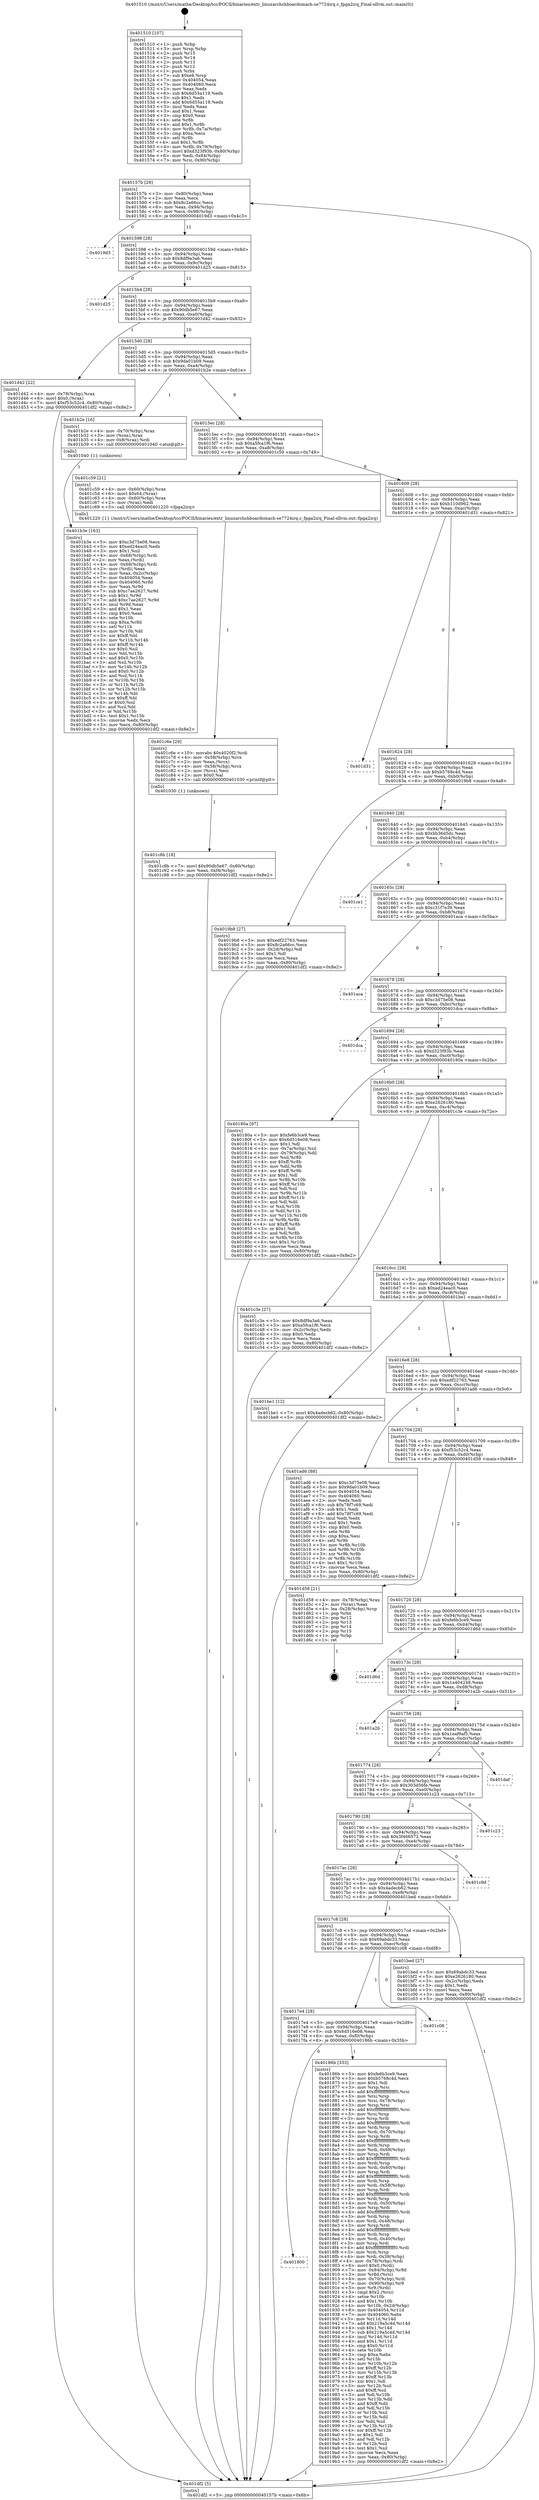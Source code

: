 digraph "0x401510" {
  label = "0x401510 (/mnt/c/Users/mathe/Desktop/tcc/POCII/binaries/extr_linuxarchshboardsmach-se7724irq.c_fpga2irq_Final-ollvm.out::main(0))"
  labelloc = "t"
  node[shape=record]

  Entry [label="",width=0.3,height=0.3,shape=circle,fillcolor=black,style=filled]
  "0x40157b" [label="{
     0x40157b [29]\l
     | [instrs]\l
     &nbsp;&nbsp;0x40157b \<+3\>: mov -0x80(%rbp),%eax\l
     &nbsp;&nbsp;0x40157e \<+2\>: mov %eax,%ecx\l
     &nbsp;&nbsp;0x401580 \<+6\>: sub $0x8c2a66cc,%ecx\l
     &nbsp;&nbsp;0x401586 \<+6\>: mov %eax,-0x94(%rbp)\l
     &nbsp;&nbsp;0x40158c \<+6\>: mov %ecx,-0x98(%rbp)\l
     &nbsp;&nbsp;0x401592 \<+6\>: je 00000000004019d3 \<main+0x4c3\>\l
  }"]
  "0x4019d3" [label="{
     0x4019d3\l
  }", style=dashed]
  "0x401598" [label="{
     0x401598 [28]\l
     | [instrs]\l
     &nbsp;&nbsp;0x401598 \<+5\>: jmp 000000000040159d \<main+0x8d\>\l
     &nbsp;&nbsp;0x40159d \<+6\>: mov -0x94(%rbp),%eax\l
     &nbsp;&nbsp;0x4015a3 \<+5\>: sub $0x8df9a3a6,%eax\l
     &nbsp;&nbsp;0x4015a8 \<+6\>: mov %eax,-0x9c(%rbp)\l
     &nbsp;&nbsp;0x4015ae \<+6\>: je 0000000000401d25 \<main+0x815\>\l
  }"]
  Exit [label="",width=0.3,height=0.3,shape=circle,fillcolor=black,style=filled,peripheries=2]
  "0x401d25" [label="{
     0x401d25\l
  }", style=dashed]
  "0x4015b4" [label="{
     0x4015b4 [28]\l
     | [instrs]\l
     &nbsp;&nbsp;0x4015b4 \<+5\>: jmp 00000000004015b9 \<main+0xa9\>\l
     &nbsp;&nbsp;0x4015b9 \<+6\>: mov -0x94(%rbp),%eax\l
     &nbsp;&nbsp;0x4015bf \<+5\>: sub $0x90db5e67,%eax\l
     &nbsp;&nbsp;0x4015c4 \<+6\>: mov %eax,-0xa0(%rbp)\l
     &nbsp;&nbsp;0x4015ca \<+6\>: je 0000000000401d42 \<main+0x832\>\l
  }"]
  "0x401c8b" [label="{
     0x401c8b [18]\l
     | [instrs]\l
     &nbsp;&nbsp;0x401c8b \<+7\>: movl $0x90db5e67,-0x80(%rbp)\l
     &nbsp;&nbsp;0x401c92 \<+6\>: mov %eax,-0xf4(%rbp)\l
     &nbsp;&nbsp;0x401c98 \<+5\>: jmp 0000000000401df2 \<main+0x8e2\>\l
  }"]
  "0x401d42" [label="{
     0x401d42 [22]\l
     | [instrs]\l
     &nbsp;&nbsp;0x401d42 \<+4\>: mov -0x78(%rbp),%rax\l
     &nbsp;&nbsp;0x401d46 \<+6\>: movl $0x0,(%rax)\l
     &nbsp;&nbsp;0x401d4c \<+7\>: movl $0xf53c52c4,-0x80(%rbp)\l
     &nbsp;&nbsp;0x401d53 \<+5\>: jmp 0000000000401df2 \<main+0x8e2\>\l
  }"]
  "0x4015d0" [label="{
     0x4015d0 [28]\l
     | [instrs]\l
     &nbsp;&nbsp;0x4015d0 \<+5\>: jmp 00000000004015d5 \<main+0xc5\>\l
     &nbsp;&nbsp;0x4015d5 \<+6\>: mov -0x94(%rbp),%eax\l
     &nbsp;&nbsp;0x4015db \<+5\>: sub $0x9da01b09,%eax\l
     &nbsp;&nbsp;0x4015e0 \<+6\>: mov %eax,-0xa4(%rbp)\l
     &nbsp;&nbsp;0x4015e6 \<+6\>: je 0000000000401b2e \<main+0x61e\>\l
  }"]
  "0x401c6e" [label="{
     0x401c6e [29]\l
     | [instrs]\l
     &nbsp;&nbsp;0x401c6e \<+10\>: movabs $0x4020f2,%rdi\l
     &nbsp;&nbsp;0x401c78 \<+4\>: mov -0x58(%rbp),%rcx\l
     &nbsp;&nbsp;0x401c7c \<+2\>: mov %eax,(%rcx)\l
     &nbsp;&nbsp;0x401c7e \<+4\>: mov -0x58(%rbp),%rcx\l
     &nbsp;&nbsp;0x401c82 \<+2\>: mov (%rcx),%esi\l
     &nbsp;&nbsp;0x401c84 \<+2\>: mov $0x0,%al\l
     &nbsp;&nbsp;0x401c86 \<+5\>: call 0000000000401030 \<printf@plt\>\l
     | [calls]\l
     &nbsp;&nbsp;0x401030 \{1\} (unknown)\l
  }"]
  "0x401b2e" [label="{
     0x401b2e [16]\l
     | [instrs]\l
     &nbsp;&nbsp;0x401b2e \<+4\>: mov -0x70(%rbp),%rax\l
     &nbsp;&nbsp;0x401b32 \<+3\>: mov (%rax),%rax\l
     &nbsp;&nbsp;0x401b35 \<+4\>: mov 0x8(%rax),%rdi\l
     &nbsp;&nbsp;0x401b39 \<+5\>: call 0000000000401040 \<atoi@plt\>\l
     | [calls]\l
     &nbsp;&nbsp;0x401040 \{1\} (unknown)\l
  }"]
  "0x4015ec" [label="{
     0x4015ec [28]\l
     | [instrs]\l
     &nbsp;&nbsp;0x4015ec \<+5\>: jmp 00000000004015f1 \<main+0xe1\>\l
     &nbsp;&nbsp;0x4015f1 \<+6\>: mov -0x94(%rbp),%eax\l
     &nbsp;&nbsp;0x4015f7 \<+5\>: sub $0xa5fca1f6,%eax\l
     &nbsp;&nbsp;0x4015fc \<+6\>: mov %eax,-0xa8(%rbp)\l
     &nbsp;&nbsp;0x401602 \<+6\>: je 0000000000401c59 \<main+0x749\>\l
  }"]
  "0x401b3e" [label="{
     0x401b3e [163]\l
     | [instrs]\l
     &nbsp;&nbsp;0x401b3e \<+5\>: mov $0xc3d75e08,%ecx\l
     &nbsp;&nbsp;0x401b43 \<+5\>: mov $0xed24eac0,%edx\l
     &nbsp;&nbsp;0x401b48 \<+3\>: mov $0x1,%sil\l
     &nbsp;&nbsp;0x401b4b \<+4\>: mov -0x68(%rbp),%rdi\l
     &nbsp;&nbsp;0x401b4f \<+2\>: mov %eax,(%rdi)\l
     &nbsp;&nbsp;0x401b51 \<+4\>: mov -0x68(%rbp),%rdi\l
     &nbsp;&nbsp;0x401b55 \<+2\>: mov (%rdi),%eax\l
     &nbsp;&nbsp;0x401b57 \<+3\>: mov %eax,-0x2c(%rbp)\l
     &nbsp;&nbsp;0x401b5a \<+7\>: mov 0x404054,%eax\l
     &nbsp;&nbsp;0x401b61 \<+8\>: mov 0x404060,%r8d\l
     &nbsp;&nbsp;0x401b69 \<+3\>: mov %eax,%r9d\l
     &nbsp;&nbsp;0x401b6c \<+7\>: sub $0xc7ae2627,%r9d\l
     &nbsp;&nbsp;0x401b73 \<+4\>: sub $0x1,%r9d\l
     &nbsp;&nbsp;0x401b77 \<+7\>: add $0xc7ae2627,%r9d\l
     &nbsp;&nbsp;0x401b7e \<+4\>: imul %r9d,%eax\l
     &nbsp;&nbsp;0x401b82 \<+3\>: and $0x1,%eax\l
     &nbsp;&nbsp;0x401b85 \<+3\>: cmp $0x0,%eax\l
     &nbsp;&nbsp;0x401b88 \<+4\>: sete %r10b\l
     &nbsp;&nbsp;0x401b8c \<+4\>: cmp $0xa,%r8d\l
     &nbsp;&nbsp;0x401b90 \<+4\>: setl %r11b\l
     &nbsp;&nbsp;0x401b94 \<+3\>: mov %r10b,%bl\l
     &nbsp;&nbsp;0x401b97 \<+3\>: xor $0xff,%bl\l
     &nbsp;&nbsp;0x401b9a \<+3\>: mov %r11b,%r14b\l
     &nbsp;&nbsp;0x401b9d \<+4\>: xor $0xff,%r14b\l
     &nbsp;&nbsp;0x401ba1 \<+4\>: xor $0x0,%sil\l
     &nbsp;&nbsp;0x401ba5 \<+3\>: mov %bl,%r15b\l
     &nbsp;&nbsp;0x401ba8 \<+4\>: and $0x0,%r15b\l
     &nbsp;&nbsp;0x401bac \<+3\>: and %sil,%r10b\l
     &nbsp;&nbsp;0x401baf \<+3\>: mov %r14b,%r12b\l
     &nbsp;&nbsp;0x401bb2 \<+4\>: and $0x0,%r12b\l
     &nbsp;&nbsp;0x401bb6 \<+3\>: and %sil,%r11b\l
     &nbsp;&nbsp;0x401bb9 \<+3\>: or %r10b,%r15b\l
     &nbsp;&nbsp;0x401bbc \<+3\>: or %r11b,%r12b\l
     &nbsp;&nbsp;0x401bbf \<+3\>: xor %r12b,%r15b\l
     &nbsp;&nbsp;0x401bc2 \<+3\>: or %r14b,%bl\l
     &nbsp;&nbsp;0x401bc5 \<+3\>: xor $0xff,%bl\l
     &nbsp;&nbsp;0x401bc8 \<+4\>: or $0x0,%sil\l
     &nbsp;&nbsp;0x401bcc \<+3\>: and %sil,%bl\l
     &nbsp;&nbsp;0x401bcf \<+3\>: or %bl,%r15b\l
     &nbsp;&nbsp;0x401bd2 \<+4\>: test $0x1,%r15b\l
     &nbsp;&nbsp;0x401bd6 \<+3\>: cmovne %edx,%ecx\l
     &nbsp;&nbsp;0x401bd9 \<+3\>: mov %ecx,-0x80(%rbp)\l
     &nbsp;&nbsp;0x401bdc \<+5\>: jmp 0000000000401df2 \<main+0x8e2\>\l
  }"]
  "0x401c59" [label="{
     0x401c59 [21]\l
     | [instrs]\l
     &nbsp;&nbsp;0x401c59 \<+4\>: mov -0x60(%rbp),%rax\l
     &nbsp;&nbsp;0x401c5d \<+6\>: movl $0x64,(%rax)\l
     &nbsp;&nbsp;0x401c63 \<+4\>: mov -0x60(%rbp),%rax\l
     &nbsp;&nbsp;0x401c67 \<+2\>: mov (%rax),%edi\l
     &nbsp;&nbsp;0x401c69 \<+5\>: call 0000000000401220 \<fpga2irq\>\l
     | [calls]\l
     &nbsp;&nbsp;0x401220 \{1\} (/mnt/c/Users/mathe/Desktop/tcc/POCII/binaries/extr_linuxarchshboardsmach-se7724irq.c_fpga2irq_Final-ollvm.out::fpga2irq)\l
  }"]
  "0x401608" [label="{
     0x401608 [28]\l
     | [instrs]\l
     &nbsp;&nbsp;0x401608 \<+5\>: jmp 000000000040160d \<main+0xfd\>\l
     &nbsp;&nbsp;0x40160d \<+6\>: mov -0x94(%rbp),%eax\l
     &nbsp;&nbsp;0x401613 \<+5\>: sub $0xb110d962,%eax\l
     &nbsp;&nbsp;0x401618 \<+6\>: mov %eax,-0xac(%rbp)\l
     &nbsp;&nbsp;0x40161e \<+6\>: je 0000000000401d31 \<main+0x821\>\l
  }"]
  "0x401800" [label="{
     0x401800\l
  }", style=dashed]
  "0x401d31" [label="{
     0x401d31\l
  }", style=dashed]
  "0x401624" [label="{
     0x401624 [28]\l
     | [instrs]\l
     &nbsp;&nbsp;0x401624 \<+5\>: jmp 0000000000401629 \<main+0x119\>\l
     &nbsp;&nbsp;0x401629 \<+6\>: mov -0x94(%rbp),%eax\l
     &nbsp;&nbsp;0x40162f \<+5\>: sub $0xb5768c4d,%eax\l
     &nbsp;&nbsp;0x401634 \<+6\>: mov %eax,-0xb0(%rbp)\l
     &nbsp;&nbsp;0x40163a \<+6\>: je 00000000004019b8 \<main+0x4a8\>\l
  }"]
  "0x40186b" [label="{
     0x40186b [333]\l
     | [instrs]\l
     &nbsp;&nbsp;0x40186b \<+5\>: mov $0xfe6b3ce9,%eax\l
     &nbsp;&nbsp;0x401870 \<+5\>: mov $0xb5768c4d,%ecx\l
     &nbsp;&nbsp;0x401875 \<+2\>: mov $0x1,%dl\l
     &nbsp;&nbsp;0x401877 \<+3\>: mov %rsp,%rsi\l
     &nbsp;&nbsp;0x40187a \<+4\>: add $0xfffffffffffffff0,%rsi\l
     &nbsp;&nbsp;0x40187e \<+3\>: mov %rsi,%rsp\l
     &nbsp;&nbsp;0x401881 \<+4\>: mov %rsi,-0x78(%rbp)\l
     &nbsp;&nbsp;0x401885 \<+3\>: mov %rsp,%rsi\l
     &nbsp;&nbsp;0x401888 \<+4\>: add $0xfffffffffffffff0,%rsi\l
     &nbsp;&nbsp;0x40188c \<+3\>: mov %rsi,%rsp\l
     &nbsp;&nbsp;0x40188f \<+3\>: mov %rsp,%rdi\l
     &nbsp;&nbsp;0x401892 \<+4\>: add $0xfffffffffffffff0,%rdi\l
     &nbsp;&nbsp;0x401896 \<+3\>: mov %rdi,%rsp\l
     &nbsp;&nbsp;0x401899 \<+4\>: mov %rdi,-0x70(%rbp)\l
     &nbsp;&nbsp;0x40189d \<+3\>: mov %rsp,%rdi\l
     &nbsp;&nbsp;0x4018a0 \<+4\>: add $0xfffffffffffffff0,%rdi\l
     &nbsp;&nbsp;0x4018a4 \<+3\>: mov %rdi,%rsp\l
     &nbsp;&nbsp;0x4018a7 \<+4\>: mov %rdi,-0x68(%rbp)\l
     &nbsp;&nbsp;0x4018ab \<+3\>: mov %rsp,%rdi\l
     &nbsp;&nbsp;0x4018ae \<+4\>: add $0xfffffffffffffff0,%rdi\l
     &nbsp;&nbsp;0x4018b2 \<+3\>: mov %rdi,%rsp\l
     &nbsp;&nbsp;0x4018b5 \<+4\>: mov %rdi,-0x60(%rbp)\l
     &nbsp;&nbsp;0x4018b9 \<+3\>: mov %rsp,%rdi\l
     &nbsp;&nbsp;0x4018bc \<+4\>: add $0xfffffffffffffff0,%rdi\l
     &nbsp;&nbsp;0x4018c0 \<+3\>: mov %rdi,%rsp\l
     &nbsp;&nbsp;0x4018c3 \<+4\>: mov %rdi,-0x58(%rbp)\l
     &nbsp;&nbsp;0x4018c7 \<+3\>: mov %rsp,%rdi\l
     &nbsp;&nbsp;0x4018ca \<+4\>: add $0xfffffffffffffff0,%rdi\l
     &nbsp;&nbsp;0x4018ce \<+3\>: mov %rdi,%rsp\l
     &nbsp;&nbsp;0x4018d1 \<+4\>: mov %rdi,-0x50(%rbp)\l
     &nbsp;&nbsp;0x4018d5 \<+3\>: mov %rsp,%rdi\l
     &nbsp;&nbsp;0x4018d8 \<+4\>: add $0xfffffffffffffff0,%rdi\l
     &nbsp;&nbsp;0x4018dc \<+3\>: mov %rdi,%rsp\l
     &nbsp;&nbsp;0x4018df \<+4\>: mov %rdi,-0x48(%rbp)\l
     &nbsp;&nbsp;0x4018e3 \<+3\>: mov %rsp,%rdi\l
     &nbsp;&nbsp;0x4018e6 \<+4\>: add $0xfffffffffffffff0,%rdi\l
     &nbsp;&nbsp;0x4018ea \<+3\>: mov %rdi,%rsp\l
     &nbsp;&nbsp;0x4018ed \<+4\>: mov %rdi,-0x40(%rbp)\l
     &nbsp;&nbsp;0x4018f1 \<+3\>: mov %rsp,%rdi\l
     &nbsp;&nbsp;0x4018f4 \<+4\>: add $0xfffffffffffffff0,%rdi\l
     &nbsp;&nbsp;0x4018f8 \<+3\>: mov %rdi,%rsp\l
     &nbsp;&nbsp;0x4018fb \<+4\>: mov %rdi,-0x38(%rbp)\l
     &nbsp;&nbsp;0x4018ff \<+4\>: mov -0x78(%rbp),%rdi\l
     &nbsp;&nbsp;0x401903 \<+6\>: movl $0x0,(%rdi)\l
     &nbsp;&nbsp;0x401909 \<+7\>: mov -0x84(%rbp),%r8d\l
     &nbsp;&nbsp;0x401910 \<+3\>: mov %r8d,(%rsi)\l
     &nbsp;&nbsp;0x401913 \<+4\>: mov -0x70(%rbp),%rdi\l
     &nbsp;&nbsp;0x401917 \<+7\>: mov -0x90(%rbp),%r9\l
     &nbsp;&nbsp;0x40191e \<+3\>: mov %r9,(%rdi)\l
     &nbsp;&nbsp;0x401921 \<+3\>: cmpl $0x2,(%rsi)\l
     &nbsp;&nbsp;0x401924 \<+4\>: setne %r10b\l
     &nbsp;&nbsp;0x401928 \<+4\>: and $0x1,%r10b\l
     &nbsp;&nbsp;0x40192c \<+4\>: mov %r10b,-0x2d(%rbp)\l
     &nbsp;&nbsp;0x401930 \<+8\>: mov 0x404054,%r11d\l
     &nbsp;&nbsp;0x401938 \<+7\>: mov 0x404060,%ebx\l
     &nbsp;&nbsp;0x40193f \<+3\>: mov %r11d,%r14d\l
     &nbsp;&nbsp;0x401942 \<+7\>: add $0x219a5c4d,%r14d\l
     &nbsp;&nbsp;0x401949 \<+4\>: sub $0x1,%r14d\l
     &nbsp;&nbsp;0x40194d \<+7\>: sub $0x219a5c4d,%r14d\l
     &nbsp;&nbsp;0x401954 \<+4\>: imul %r14d,%r11d\l
     &nbsp;&nbsp;0x401958 \<+4\>: and $0x1,%r11d\l
     &nbsp;&nbsp;0x40195c \<+4\>: cmp $0x0,%r11d\l
     &nbsp;&nbsp;0x401960 \<+4\>: sete %r10b\l
     &nbsp;&nbsp;0x401964 \<+3\>: cmp $0xa,%ebx\l
     &nbsp;&nbsp;0x401967 \<+4\>: setl %r15b\l
     &nbsp;&nbsp;0x40196b \<+3\>: mov %r10b,%r12b\l
     &nbsp;&nbsp;0x40196e \<+4\>: xor $0xff,%r12b\l
     &nbsp;&nbsp;0x401972 \<+3\>: mov %r15b,%r13b\l
     &nbsp;&nbsp;0x401975 \<+4\>: xor $0xff,%r13b\l
     &nbsp;&nbsp;0x401979 \<+3\>: xor $0x1,%dl\l
     &nbsp;&nbsp;0x40197c \<+3\>: mov %r12b,%sil\l
     &nbsp;&nbsp;0x40197f \<+4\>: and $0xff,%sil\l
     &nbsp;&nbsp;0x401983 \<+3\>: and %dl,%r10b\l
     &nbsp;&nbsp;0x401986 \<+3\>: mov %r13b,%dil\l
     &nbsp;&nbsp;0x401989 \<+4\>: and $0xff,%dil\l
     &nbsp;&nbsp;0x40198d \<+3\>: and %dl,%r15b\l
     &nbsp;&nbsp;0x401990 \<+3\>: or %r10b,%sil\l
     &nbsp;&nbsp;0x401993 \<+3\>: or %r15b,%dil\l
     &nbsp;&nbsp;0x401996 \<+3\>: xor %dil,%sil\l
     &nbsp;&nbsp;0x401999 \<+3\>: or %r13b,%r12b\l
     &nbsp;&nbsp;0x40199c \<+4\>: xor $0xff,%r12b\l
     &nbsp;&nbsp;0x4019a0 \<+3\>: or $0x1,%dl\l
     &nbsp;&nbsp;0x4019a3 \<+3\>: and %dl,%r12b\l
     &nbsp;&nbsp;0x4019a6 \<+3\>: or %r12b,%sil\l
     &nbsp;&nbsp;0x4019a9 \<+4\>: test $0x1,%sil\l
     &nbsp;&nbsp;0x4019ad \<+3\>: cmovne %ecx,%eax\l
     &nbsp;&nbsp;0x4019b0 \<+3\>: mov %eax,-0x80(%rbp)\l
     &nbsp;&nbsp;0x4019b3 \<+5\>: jmp 0000000000401df2 \<main+0x8e2\>\l
  }"]
  "0x4019b8" [label="{
     0x4019b8 [27]\l
     | [instrs]\l
     &nbsp;&nbsp;0x4019b8 \<+5\>: mov $0xedf22763,%eax\l
     &nbsp;&nbsp;0x4019bd \<+5\>: mov $0x8c2a66cc,%ecx\l
     &nbsp;&nbsp;0x4019c2 \<+3\>: mov -0x2d(%rbp),%dl\l
     &nbsp;&nbsp;0x4019c5 \<+3\>: test $0x1,%dl\l
     &nbsp;&nbsp;0x4019c8 \<+3\>: cmovne %ecx,%eax\l
     &nbsp;&nbsp;0x4019cb \<+3\>: mov %eax,-0x80(%rbp)\l
     &nbsp;&nbsp;0x4019ce \<+5\>: jmp 0000000000401df2 \<main+0x8e2\>\l
  }"]
  "0x401640" [label="{
     0x401640 [28]\l
     | [instrs]\l
     &nbsp;&nbsp;0x401640 \<+5\>: jmp 0000000000401645 \<main+0x135\>\l
     &nbsp;&nbsp;0x401645 \<+6\>: mov -0x94(%rbp),%eax\l
     &nbsp;&nbsp;0x40164b \<+5\>: sub $0xbb36d5dc,%eax\l
     &nbsp;&nbsp;0x401650 \<+6\>: mov %eax,-0xb4(%rbp)\l
     &nbsp;&nbsp;0x401656 \<+6\>: je 0000000000401ce1 \<main+0x7d1\>\l
  }"]
  "0x4017e4" [label="{
     0x4017e4 [28]\l
     | [instrs]\l
     &nbsp;&nbsp;0x4017e4 \<+5\>: jmp 00000000004017e9 \<main+0x2d9\>\l
     &nbsp;&nbsp;0x4017e9 \<+6\>: mov -0x94(%rbp),%eax\l
     &nbsp;&nbsp;0x4017ef \<+5\>: sub $0x6d516e08,%eax\l
     &nbsp;&nbsp;0x4017f4 \<+6\>: mov %eax,-0xf0(%rbp)\l
     &nbsp;&nbsp;0x4017fa \<+6\>: je 000000000040186b \<main+0x35b\>\l
  }"]
  "0x401ce1" [label="{
     0x401ce1\l
  }", style=dashed]
  "0x40165c" [label="{
     0x40165c [28]\l
     | [instrs]\l
     &nbsp;&nbsp;0x40165c \<+5\>: jmp 0000000000401661 \<main+0x151\>\l
     &nbsp;&nbsp;0x401661 \<+6\>: mov -0x94(%rbp),%eax\l
     &nbsp;&nbsp;0x401667 \<+5\>: sub $0xc31f7e39,%eax\l
     &nbsp;&nbsp;0x40166c \<+6\>: mov %eax,-0xb8(%rbp)\l
     &nbsp;&nbsp;0x401672 \<+6\>: je 0000000000401aca \<main+0x5ba\>\l
  }"]
  "0x401c08" [label="{
     0x401c08\l
  }", style=dashed]
  "0x401aca" [label="{
     0x401aca\l
  }", style=dashed]
  "0x401678" [label="{
     0x401678 [28]\l
     | [instrs]\l
     &nbsp;&nbsp;0x401678 \<+5\>: jmp 000000000040167d \<main+0x16d\>\l
     &nbsp;&nbsp;0x40167d \<+6\>: mov -0x94(%rbp),%eax\l
     &nbsp;&nbsp;0x401683 \<+5\>: sub $0xc3d75e08,%eax\l
     &nbsp;&nbsp;0x401688 \<+6\>: mov %eax,-0xbc(%rbp)\l
     &nbsp;&nbsp;0x40168e \<+6\>: je 0000000000401dca \<main+0x8ba\>\l
  }"]
  "0x4017c8" [label="{
     0x4017c8 [28]\l
     | [instrs]\l
     &nbsp;&nbsp;0x4017c8 \<+5\>: jmp 00000000004017cd \<main+0x2bd\>\l
     &nbsp;&nbsp;0x4017cd \<+6\>: mov -0x94(%rbp),%eax\l
     &nbsp;&nbsp;0x4017d3 \<+5\>: sub $0x69abdc33,%eax\l
     &nbsp;&nbsp;0x4017d8 \<+6\>: mov %eax,-0xec(%rbp)\l
     &nbsp;&nbsp;0x4017de \<+6\>: je 0000000000401c08 \<main+0x6f8\>\l
  }"]
  "0x401dca" [label="{
     0x401dca\l
  }", style=dashed]
  "0x401694" [label="{
     0x401694 [28]\l
     | [instrs]\l
     &nbsp;&nbsp;0x401694 \<+5\>: jmp 0000000000401699 \<main+0x189\>\l
     &nbsp;&nbsp;0x401699 \<+6\>: mov -0x94(%rbp),%eax\l
     &nbsp;&nbsp;0x40169f \<+5\>: sub $0xd323f93b,%eax\l
     &nbsp;&nbsp;0x4016a4 \<+6\>: mov %eax,-0xc0(%rbp)\l
     &nbsp;&nbsp;0x4016aa \<+6\>: je 000000000040180a \<main+0x2fa\>\l
  }"]
  "0x401bed" [label="{
     0x401bed [27]\l
     | [instrs]\l
     &nbsp;&nbsp;0x401bed \<+5\>: mov $0x69abdc33,%eax\l
     &nbsp;&nbsp;0x401bf2 \<+5\>: mov $0xe2626180,%ecx\l
     &nbsp;&nbsp;0x401bf7 \<+3\>: mov -0x2c(%rbp),%edx\l
     &nbsp;&nbsp;0x401bfa \<+3\>: cmp $0x1,%edx\l
     &nbsp;&nbsp;0x401bfd \<+3\>: cmovl %ecx,%eax\l
     &nbsp;&nbsp;0x401c00 \<+3\>: mov %eax,-0x80(%rbp)\l
     &nbsp;&nbsp;0x401c03 \<+5\>: jmp 0000000000401df2 \<main+0x8e2\>\l
  }"]
  "0x40180a" [label="{
     0x40180a [97]\l
     | [instrs]\l
     &nbsp;&nbsp;0x40180a \<+5\>: mov $0xfe6b3ce9,%eax\l
     &nbsp;&nbsp;0x40180f \<+5\>: mov $0x6d516e08,%ecx\l
     &nbsp;&nbsp;0x401814 \<+2\>: mov $0x1,%dl\l
     &nbsp;&nbsp;0x401816 \<+4\>: mov -0x7a(%rbp),%sil\l
     &nbsp;&nbsp;0x40181a \<+4\>: mov -0x79(%rbp),%dil\l
     &nbsp;&nbsp;0x40181e \<+3\>: mov %sil,%r8b\l
     &nbsp;&nbsp;0x401821 \<+4\>: xor $0xff,%r8b\l
     &nbsp;&nbsp;0x401825 \<+3\>: mov %dil,%r9b\l
     &nbsp;&nbsp;0x401828 \<+4\>: xor $0xff,%r9b\l
     &nbsp;&nbsp;0x40182c \<+3\>: xor $0x1,%dl\l
     &nbsp;&nbsp;0x40182f \<+3\>: mov %r8b,%r10b\l
     &nbsp;&nbsp;0x401832 \<+4\>: and $0xff,%r10b\l
     &nbsp;&nbsp;0x401836 \<+3\>: and %dl,%sil\l
     &nbsp;&nbsp;0x401839 \<+3\>: mov %r9b,%r11b\l
     &nbsp;&nbsp;0x40183c \<+4\>: and $0xff,%r11b\l
     &nbsp;&nbsp;0x401840 \<+3\>: and %dl,%dil\l
     &nbsp;&nbsp;0x401843 \<+3\>: or %sil,%r10b\l
     &nbsp;&nbsp;0x401846 \<+3\>: or %dil,%r11b\l
     &nbsp;&nbsp;0x401849 \<+3\>: xor %r11b,%r10b\l
     &nbsp;&nbsp;0x40184c \<+3\>: or %r9b,%r8b\l
     &nbsp;&nbsp;0x40184f \<+4\>: xor $0xff,%r8b\l
     &nbsp;&nbsp;0x401853 \<+3\>: or $0x1,%dl\l
     &nbsp;&nbsp;0x401856 \<+3\>: and %dl,%r8b\l
     &nbsp;&nbsp;0x401859 \<+3\>: or %r8b,%r10b\l
     &nbsp;&nbsp;0x40185c \<+4\>: test $0x1,%r10b\l
     &nbsp;&nbsp;0x401860 \<+3\>: cmovne %ecx,%eax\l
     &nbsp;&nbsp;0x401863 \<+3\>: mov %eax,-0x80(%rbp)\l
     &nbsp;&nbsp;0x401866 \<+5\>: jmp 0000000000401df2 \<main+0x8e2\>\l
  }"]
  "0x4016b0" [label="{
     0x4016b0 [28]\l
     | [instrs]\l
     &nbsp;&nbsp;0x4016b0 \<+5\>: jmp 00000000004016b5 \<main+0x1a5\>\l
     &nbsp;&nbsp;0x4016b5 \<+6\>: mov -0x94(%rbp),%eax\l
     &nbsp;&nbsp;0x4016bb \<+5\>: sub $0xe2626180,%eax\l
     &nbsp;&nbsp;0x4016c0 \<+6\>: mov %eax,-0xc4(%rbp)\l
     &nbsp;&nbsp;0x4016c6 \<+6\>: je 0000000000401c3e \<main+0x72e\>\l
  }"]
  "0x401df2" [label="{
     0x401df2 [5]\l
     | [instrs]\l
     &nbsp;&nbsp;0x401df2 \<+5\>: jmp 000000000040157b \<main+0x6b\>\l
  }"]
  "0x401510" [label="{
     0x401510 [107]\l
     | [instrs]\l
     &nbsp;&nbsp;0x401510 \<+1\>: push %rbp\l
     &nbsp;&nbsp;0x401511 \<+3\>: mov %rsp,%rbp\l
     &nbsp;&nbsp;0x401514 \<+2\>: push %r15\l
     &nbsp;&nbsp;0x401516 \<+2\>: push %r14\l
     &nbsp;&nbsp;0x401518 \<+2\>: push %r13\l
     &nbsp;&nbsp;0x40151a \<+2\>: push %r12\l
     &nbsp;&nbsp;0x40151c \<+1\>: push %rbx\l
     &nbsp;&nbsp;0x40151d \<+7\>: sub $0xe8,%rsp\l
     &nbsp;&nbsp;0x401524 \<+7\>: mov 0x404054,%eax\l
     &nbsp;&nbsp;0x40152b \<+7\>: mov 0x404060,%ecx\l
     &nbsp;&nbsp;0x401532 \<+2\>: mov %eax,%edx\l
     &nbsp;&nbsp;0x401534 \<+6\>: sub $0x6d55a119,%edx\l
     &nbsp;&nbsp;0x40153a \<+3\>: sub $0x1,%edx\l
     &nbsp;&nbsp;0x40153d \<+6\>: add $0x6d55a119,%edx\l
     &nbsp;&nbsp;0x401543 \<+3\>: imul %edx,%eax\l
     &nbsp;&nbsp;0x401546 \<+3\>: and $0x1,%eax\l
     &nbsp;&nbsp;0x401549 \<+3\>: cmp $0x0,%eax\l
     &nbsp;&nbsp;0x40154c \<+4\>: sete %r8b\l
     &nbsp;&nbsp;0x401550 \<+4\>: and $0x1,%r8b\l
     &nbsp;&nbsp;0x401554 \<+4\>: mov %r8b,-0x7a(%rbp)\l
     &nbsp;&nbsp;0x401558 \<+3\>: cmp $0xa,%ecx\l
     &nbsp;&nbsp;0x40155b \<+4\>: setl %r8b\l
     &nbsp;&nbsp;0x40155f \<+4\>: and $0x1,%r8b\l
     &nbsp;&nbsp;0x401563 \<+4\>: mov %r8b,-0x79(%rbp)\l
     &nbsp;&nbsp;0x401567 \<+7\>: movl $0xd323f93b,-0x80(%rbp)\l
     &nbsp;&nbsp;0x40156e \<+6\>: mov %edi,-0x84(%rbp)\l
     &nbsp;&nbsp;0x401574 \<+7\>: mov %rsi,-0x90(%rbp)\l
  }"]
  "0x4017ac" [label="{
     0x4017ac [28]\l
     | [instrs]\l
     &nbsp;&nbsp;0x4017ac \<+5\>: jmp 00000000004017b1 \<main+0x2a1\>\l
     &nbsp;&nbsp;0x4017b1 \<+6\>: mov -0x94(%rbp),%eax\l
     &nbsp;&nbsp;0x4017b7 \<+5\>: sub $0x4adecb62,%eax\l
     &nbsp;&nbsp;0x4017bc \<+6\>: mov %eax,-0xe8(%rbp)\l
     &nbsp;&nbsp;0x4017c2 \<+6\>: je 0000000000401bed \<main+0x6dd\>\l
  }"]
  "0x401c3e" [label="{
     0x401c3e [27]\l
     | [instrs]\l
     &nbsp;&nbsp;0x401c3e \<+5\>: mov $0x8df9a3a6,%eax\l
     &nbsp;&nbsp;0x401c43 \<+5\>: mov $0xa5fca1f6,%ecx\l
     &nbsp;&nbsp;0x401c48 \<+3\>: mov -0x2c(%rbp),%edx\l
     &nbsp;&nbsp;0x401c4b \<+3\>: cmp $0x0,%edx\l
     &nbsp;&nbsp;0x401c4e \<+3\>: cmove %ecx,%eax\l
     &nbsp;&nbsp;0x401c51 \<+3\>: mov %eax,-0x80(%rbp)\l
     &nbsp;&nbsp;0x401c54 \<+5\>: jmp 0000000000401df2 \<main+0x8e2\>\l
  }"]
  "0x4016cc" [label="{
     0x4016cc [28]\l
     | [instrs]\l
     &nbsp;&nbsp;0x4016cc \<+5\>: jmp 00000000004016d1 \<main+0x1c1\>\l
     &nbsp;&nbsp;0x4016d1 \<+6\>: mov -0x94(%rbp),%eax\l
     &nbsp;&nbsp;0x4016d7 \<+5\>: sub $0xed24eac0,%eax\l
     &nbsp;&nbsp;0x4016dc \<+6\>: mov %eax,-0xc8(%rbp)\l
     &nbsp;&nbsp;0x4016e2 \<+6\>: je 0000000000401be1 \<main+0x6d1\>\l
  }"]
  "0x401c9d" [label="{
     0x401c9d\l
  }", style=dashed]
  "0x401be1" [label="{
     0x401be1 [12]\l
     | [instrs]\l
     &nbsp;&nbsp;0x401be1 \<+7\>: movl $0x4adecb62,-0x80(%rbp)\l
     &nbsp;&nbsp;0x401be8 \<+5\>: jmp 0000000000401df2 \<main+0x8e2\>\l
  }"]
  "0x4016e8" [label="{
     0x4016e8 [28]\l
     | [instrs]\l
     &nbsp;&nbsp;0x4016e8 \<+5\>: jmp 00000000004016ed \<main+0x1dd\>\l
     &nbsp;&nbsp;0x4016ed \<+6\>: mov -0x94(%rbp),%eax\l
     &nbsp;&nbsp;0x4016f3 \<+5\>: sub $0xedf22763,%eax\l
     &nbsp;&nbsp;0x4016f8 \<+6\>: mov %eax,-0xcc(%rbp)\l
     &nbsp;&nbsp;0x4016fe \<+6\>: je 0000000000401ad6 \<main+0x5c6\>\l
  }"]
  "0x401790" [label="{
     0x401790 [28]\l
     | [instrs]\l
     &nbsp;&nbsp;0x401790 \<+5\>: jmp 0000000000401795 \<main+0x285\>\l
     &nbsp;&nbsp;0x401795 \<+6\>: mov -0x94(%rbp),%eax\l
     &nbsp;&nbsp;0x40179b \<+5\>: sub $0x3f466572,%eax\l
     &nbsp;&nbsp;0x4017a0 \<+6\>: mov %eax,-0xe4(%rbp)\l
     &nbsp;&nbsp;0x4017a6 \<+6\>: je 0000000000401c9d \<main+0x78d\>\l
  }"]
  "0x401ad6" [label="{
     0x401ad6 [88]\l
     | [instrs]\l
     &nbsp;&nbsp;0x401ad6 \<+5\>: mov $0xc3d75e08,%eax\l
     &nbsp;&nbsp;0x401adb \<+5\>: mov $0x9da01b09,%ecx\l
     &nbsp;&nbsp;0x401ae0 \<+7\>: mov 0x404054,%edx\l
     &nbsp;&nbsp;0x401ae7 \<+7\>: mov 0x404060,%esi\l
     &nbsp;&nbsp;0x401aee \<+2\>: mov %edx,%edi\l
     &nbsp;&nbsp;0x401af0 \<+6\>: sub $0x78f7c69,%edi\l
     &nbsp;&nbsp;0x401af6 \<+3\>: sub $0x1,%edi\l
     &nbsp;&nbsp;0x401af9 \<+6\>: add $0x78f7c69,%edi\l
     &nbsp;&nbsp;0x401aff \<+3\>: imul %edi,%edx\l
     &nbsp;&nbsp;0x401b02 \<+3\>: and $0x1,%edx\l
     &nbsp;&nbsp;0x401b05 \<+3\>: cmp $0x0,%edx\l
     &nbsp;&nbsp;0x401b08 \<+4\>: sete %r8b\l
     &nbsp;&nbsp;0x401b0c \<+3\>: cmp $0xa,%esi\l
     &nbsp;&nbsp;0x401b0f \<+4\>: setl %r9b\l
     &nbsp;&nbsp;0x401b13 \<+3\>: mov %r8b,%r10b\l
     &nbsp;&nbsp;0x401b16 \<+3\>: and %r9b,%r10b\l
     &nbsp;&nbsp;0x401b19 \<+3\>: xor %r9b,%r8b\l
     &nbsp;&nbsp;0x401b1c \<+3\>: or %r8b,%r10b\l
     &nbsp;&nbsp;0x401b1f \<+4\>: test $0x1,%r10b\l
     &nbsp;&nbsp;0x401b23 \<+3\>: cmovne %ecx,%eax\l
     &nbsp;&nbsp;0x401b26 \<+3\>: mov %eax,-0x80(%rbp)\l
     &nbsp;&nbsp;0x401b29 \<+5\>: jmp 0000000000401df2 \<main+0x8e2\>\l
  }"]
  "0x401704" [label="{
     0x401704 [28]\l
     | [instrs]\l
     &nbsp;&nbsp;0x401704 \<+5\>: jmp 0000000000401709 \<main+0x1f9\>\l
     &nbsp;&nbsp;0x401709 \<+6\>: mov -0x94(%rbp),%eax\l
     &nbsp;&nbsp;0x40170f \<+5\>: sub $0xf53c52c4,%eax\l
     &nbsp;&nbsp;0x401714 \<+6\>: mov %eax,-0xd0(%rbp)\l
     &nbsp;&nbsp;0x40171a \<+6\>: je 0000000000401d58 \<main+0x848\>\l
  }"]
  "0x401c23" [label="{
     0x401c23\l
  }", style=dashed]
  "0x401d58" [label="{
     0x401d58 [21]\l
     | [instrs]\l
     &nbsp;&nbsp;0x401d58 \<+4\>: mov -0x78(%rbp),%rax\l
     &nbsp;&nbsp;0x401d5c \<+2\>: mov (%rax),%eax\l
     &nbsp;&nbsp;0x401d5e \<+4\>: lea -0x28(%rbp),%rsp\l
     &nbsp;&nbsp;0x401d62 \<+1\>: pop %rbx\l
     &nbsp;&nbsp;0x401d63 \<+2\>: pop %r12\l
     &nbsp;&nbsp;0x401d65 \<+2\>: pop %r13\l
     &nbsp;&nbsp;0x401d67 \<+2\>: pop %r14\l
     &nbsp;&nbsp;0x401d69 \<+2\>: pop %r15\l
     &nbsp;&nbsp;0x401d6b \<+1\>: pop %rbp\l
     &nbsp;&nbsp;0x401d6c \<+1\>: ret\l
  }"]
  "0x401720" [label="{
     0x401720 [28]\l
     | [instrs]\l
     &nbsp;&nbsp;0x401720 \<+5\>: jmp 0000000000401725 \<main+0x215\>\l
     &nbsp;&nbsp;0x401725 \<+6\>: mov -0x94(%rbp),%eax\l
     &nbsp;&nbsp;0x40172b \<+5\>: sub $0xfe6b3ce9,%eax\l
     &nbsp;&nbsp;0x401730 \<+6\>: mov %eax,-0xd4(%rbp)\l
     &nbsp;&nbsp;0x401736 \<+6\>: je 0000000000401d6d \<main+0x85d\>\l
  }"]
  "0x401774" [label="{
     0x401774 [28]\l
     | [instrs]\l
     &nbsp;&nbsp;0x401774 \<+5\>: jmp 0000000000401779 \<main+0x269\>\l
     &nbsp;&nbsp;0x401779 \<+6\>: mov -0x94(%rbp),%eax\l
     &nbsp;&nbsp;0x40177f \<+5\>: sub $0x303d56fe,%eax\l
     &nbsp;&nbsp;0x401784 \<+6\>: mov %eax,-0xe0(%rbp)\l
     &nbsp;&nbsp;0x40178a \<+6\>: je 0000000000401c23 \<main+0x713\>\l
  }"]
  "0x401d6d" [label="{
     0x401d6d\l
  }", style=dashed]
  "0x40173c" [label="{
     0x40173c [28]\l
     | [instrs]\l
     &nbsp;&nbsp;0x40173c \<+5\>: jmp 0000000000401741 \<main+0x231\>\l
     &nbsp;&nbsp;0x401741 \<+6\>: mov -0x94(%rbp),%eax\l
     &nbsp;&nbsp;0x401747 \<+5\>: sub $0x1a404248,%eax\l
     &nbsp;&nbsp;0x40174c \<+6\>: mov %eax,-0xd8(%rbp)\l
     &nbsp;&nbsp;0x401752 \<+6\>: je 0000000000401a2b \<main+0x51b\>\l
  }"]
  "0x401daf" [label="{
     0x401daf\l
  }", style=dashed]
  "0x401a2b" [label="{
     0x401a2b\l
  }", style=dashed]
  "0x401758" [label="{
     0x401758 [28]\l
     | [instrs]\l
     &nbsp;&nbsp;0x401758 \<+5\>: jmp 000000000040175d \<main+0x24d\>\l
     &nbsp;&nbsp;0x40175d \<+6\>: mov -0x94(%rbp),%eax\l
     &nbsp;&nbsp;0x401763 \<+5\>: sub $0x1eaf9af5,%eax\l
     &nbsp;&nbsp;0x401768 \<+6\>: mov %eax,-0xdc(%rbp)\l
     &nbsp;&nbsp;0x40176e \<+6\>: je 0000000000401daf \<main+0x89f\>\l
  }"]
  Entry -> "0x401510" [label=" 1"]
  "0x40157b" -> "0x4019d3" [label=" 0"]
  "0x40157b" -> "0x401598" [label=" 11"]
  "0x401d58" -> Exit [label=" 1"]
  "0x401598" -> "0x401d25" [label=" 0"]
  "0x401598" -> "0x4015b4" [label=" 11"]
  "0x401d42" -> "0x401df2" [label=" 1"]
  "0x4015b4" -> "0x401d42" [label=" 1"]
  "0x4015b4" -> "0x4015d0" [label=" 10"]
  "0x401c8b" -> "0x401df2" [label=" 1"]
  "0x4015d0" -> "0x401b2e" [label=" 1"]
  "0x4015d0" -> "0x4015ec" [label=" 9"]
  "0x401c6e" -> "0x401c8b" [label=" 1"]
  "0x4015ec" -> "0x401c59" [label=" 1"]
  "0x4015ec" -> "0x401608" [label=" 8"]
  "0x401c59" -> "0x401c6e" [label=" 1"]
  "0x401608" -> "0x401d31" [label=" 0"]
  "0x401608" -> "0x401624" [label=" 8"]
  "0x401bed" -> "0x401df2" [label=" 1"]
  "0x401624" -> "0x4019b8" [label=" 1"]
  "0x401624" -> "0x401640" [label=" 7"]
  "0x401be1" -> "0x401df2" [label=" 1"]
  "0x401640" -> "0x401ce1" [label=" 0"]
  "0x401640" -> "0x40165c" [label=" 7"]
  "0x401b2e" -> "0x401b3e" [label=" 1"]
  "0x40165c" -> "0x401aca" [label=" 0"]
  "0x40165c" -> "0x401678" [label=" 7"]
  "0x401ad6" -> "0x401df2" [label=" 1"]
  "0x401678" -> "0x401dca" [label=" 0"]
  "0x401678" -> "0x401694" [label=" 7"]
  "0x40186b" -> "0x401df2" [label=" 1"]
  "0x401694" -> "0x40180a" [label=" 1"]
  "0x401694" -> "0x4016b0" [label=" 6"]
  "0x40180a" -> "0x401df2" [label=" 1"]
  "0x401510" -> "0x40157b" [label=" 1"]
  "0x401df2" -> "0x40157b" [label=" 10"]
  "0x401c3e" -> "0x401df2" [label=" 1"]
  "0x4016b0" -> "0x401c3e" [label=" 1"]
  "0x4016b0" -> "0x4016cc" [label=" 5"]
  "0x4017e4" -> "0x40186b" [label=" 1"]
  "0x4016cc" -> "0x401be1" [label=" 1"]
  "0x4016cc" -> "0x4016e8" [label=" 4"]
  "0x401b3e" -> "0x401df2" [label=" 1"]
  "0x4016e8" -> "0x401ad6" [label=" 1"]
  "0x4016e8" -> "0x401704" [label=" 3"]
  "0x4017c8" -> "0x401c08" [label=" 0"]
  "0x401704" -> "0x401d58" [label=" 1"]
  "0x401704" -> "0x401720" [label=" 2"]
  "0x4019b8" -> "0x401df2" [label=" 1"]
  "0x401720" -> "0x401d6d" [label=" 0"]
  "0x401720" -> "0x40173c" [label=" 2"]
  "0x4017ac" -> "0x401bed" [label=" 1"]
  "0x40173c" -> "0x401a2b" [label=" 0"]
  "0x40173c" -> "0x401758" [label=" 2"]
  "0x4017e4" -> "0x401800" [label=" 0"]
  "0x401758" -> "0x401daf" [label=" 0"]
  "0x401758" -> "0x401774" [label=" 2"]
  "0x4017ac" -> "0x4017c8" [label=" 1"]
  "0x401774" -> "0x401c23" [label=" 0"]
  "0x401774" -> "0x401790" [label=" 2"]
  "0x4017c8" -> "0x4017e4" [label=" 1"]
  "0x401790" -> "0x401c9d" [label=" 0"]
  "0x401790" -> "0x4017ac" [label=" 2"]
}
